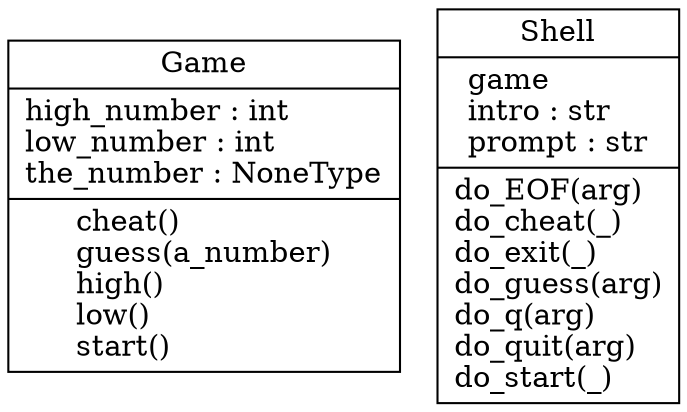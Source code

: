digraph "classes" {
rankdir=BT
charset="utf-8"
"guess.game.Game" [color="black", fontcolor="black", label=<{Game|high_number : int<br ALIGN="LEFT"/>low_number : int<br ALIGN="LEFT"/>the_number : NoneType<br ALIGN="LEFT"/>|cheat()<br ALIGN="LEFT"/>guess(a_number)<br ALIGN="LEFT"/>high()<br ALIGN="LEFT"/>low()<br ALIGN="LEFT"/>start()<br ALIGN="LEFT"/>}>, shape="record", style="solid"];
"guess.Shell.Shell" [color="black", fontcolor="black", label=<{Shell|game<br ALIGN="LEFT"/>intro : str<br ALIGN="LEFT"/>prompt : str<br ALIGN="LEFT"/>|do_EOF(arg)<br ALIGN="LEFT"/>do_cheat(_)<br ALIGN="LEFT"/>do_exit(_)<br ALIGN="LEFT"/>do_guess(arg)<br ALIGN="LEFT"/>do_q(arg)<br ALIGN="LEFT"/>do_quit(arg)<br ALIGN="LEFT"/>do_start(_)<br ALIGN="LEFT"/>}>, shape="record", style="solid"];
}
